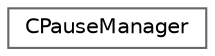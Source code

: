 digraph "Graphical Class Hierarchy"
{
 // LATEX_PDF_SIZE
  bgcolor="transparent";
  edge [fontname=Helvetica,fontsize=10,labelfontname=Helvetica,labelfontsize=10];
  node [fontname=Helvetica,fontsize=10,shape=box,height=0.2,width=0.4];
  rankdir="LR";
  Node0 [id="Node000000",label="CPauseManager",height=0.2,width=0.4,color="grey40", fillcolor="white", style="filled",URL="$class_c_pause_manager.html",tooltip=" "];
}
